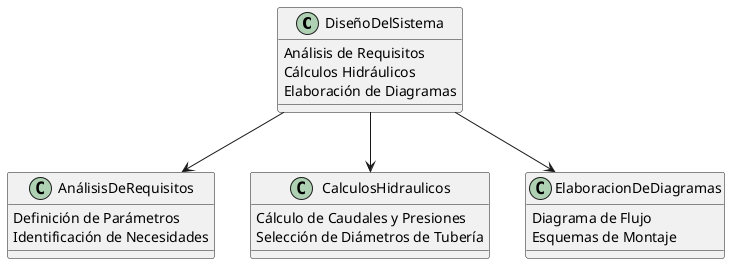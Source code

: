 @startuml
!define RECTANGLE class
RECTANGLE DiseñoDelSistema {
    Análisis de Requisitos
    Cálculos Hidráulicos
    Elaboración de Diagramas
}

RECTANGLE AnálisisDeRequisitos {
    Definición de Parámetros
    Identificación de Necesidades
}

RECTANGLE CalculosHidraulicos {
    Cálculo de Caudales y Presiones
    Selección de Diámetros de Tubería
}

RECTANGLE ElaboracionDeDiagramas {
    Diagrama de Flujo
    Esquemas de Montaje
}

DiseñoDelSistema --> AnálisisDeRequisitos
DiseñoDelSistema --> CalculosHidraulicos
DiseñoDelSistema --> ElaboracionDeDiagramas

@enduml
